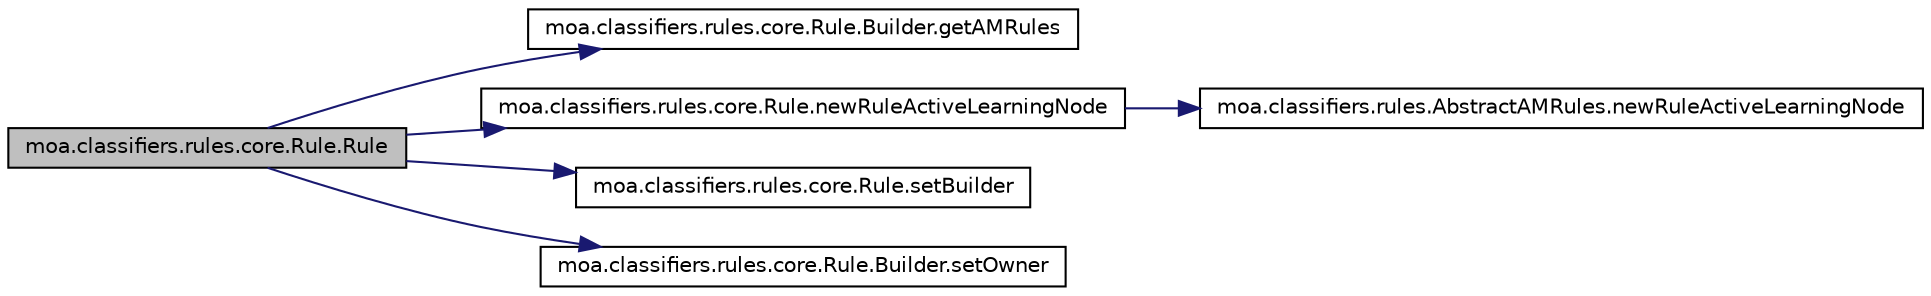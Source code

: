 digraph G
{
  edge [fontname="Helvetica",fontsize="10",labelfontname="Helvetica",labelfontsize="10"];
  node [fontname="Helvetica",fontsize="10",shape=record];
  rankdir=LR;
  Node1 [label="moa.classifiers.rules.core.Rule.Rule",height=0.2,width=0.4,color="black", fillcolor="grey75", style="filled" fontcolor="black"];
  Node1 -> Node2 [color="midnightblue",fontsize="10",style="solid",fontname="Helvetica"];
  Node2 [label="moa.classifiers.rules.core.Rule.Builder.getAMRules",height=0.2,width=0.4,color="black", fillcolor="white", style="filled",URL="$classmoa_1_1classifiers_1_1rules_1_1core_1_1Rule_1_1Builder.html#a3eadcc67f2c435bb29bf3e2b3d2c80f6"];
  Node1 -> Node3 [color="midnightblue",fontsize="10",style="solid",fontname="Helvetica"];
  Node3 [label="moa.classifiers.rules.core.Rule.newRuleActiveLearningNode",height=0.2,width=0.4,color="black", fillcolor="white", style="filled",URL="$classmoa_1_1classifiers_1_1rules_1_1core_1_1Rule.html#ad2614fab08df51e89cc088aef75a58cf"];
  Node3 -> Node4 [color="midnightblue",fontsize="10",style="solid",fontname="Helvetica"];
  Node4 [label="moa.classifiers.rules.AbstractAMRules.newRuleActiveLearningNode",height=0.2,width=0.4,color="black", fillcolor="white", style="filled",URL="$classmoa_1_1classifiers_1_1rules_1_1AbstractAMRules.html#a44f98c7a5e03645d7b623579e4777363"];
  Node1 -> Node5 [color="midnightblue",fontsize="10",style="solid",fontname="Helvetica"];
  Node5 [label="moa.classifiers.rules.core.Rule.setBuilder",height=0.2,width=0.4,color="black", fillcolor="white", style="filled",URL="$classmoa_1_1classifiers_1_1rules_1_1core_1_1Rule.html#a342d90a0f80e4889b9372b769e00d8e2"];
  Node1 -> Node6 [color="midnightblue",fontsize="10",style="solid",fontname="Helvetica"];
  Node6 [label="moa.classifiers.rules.core.Rule.Builder.setOwner",height=0.2,width=0.4,color="black", fillcolor="white", style="filled",URL="$classmoa_1_1classifiers_1_1rules_1_1core_1_1Rule_1_1Builder.html#a2e3b1f9c144425a6b3930710e6091ef7"];
}
